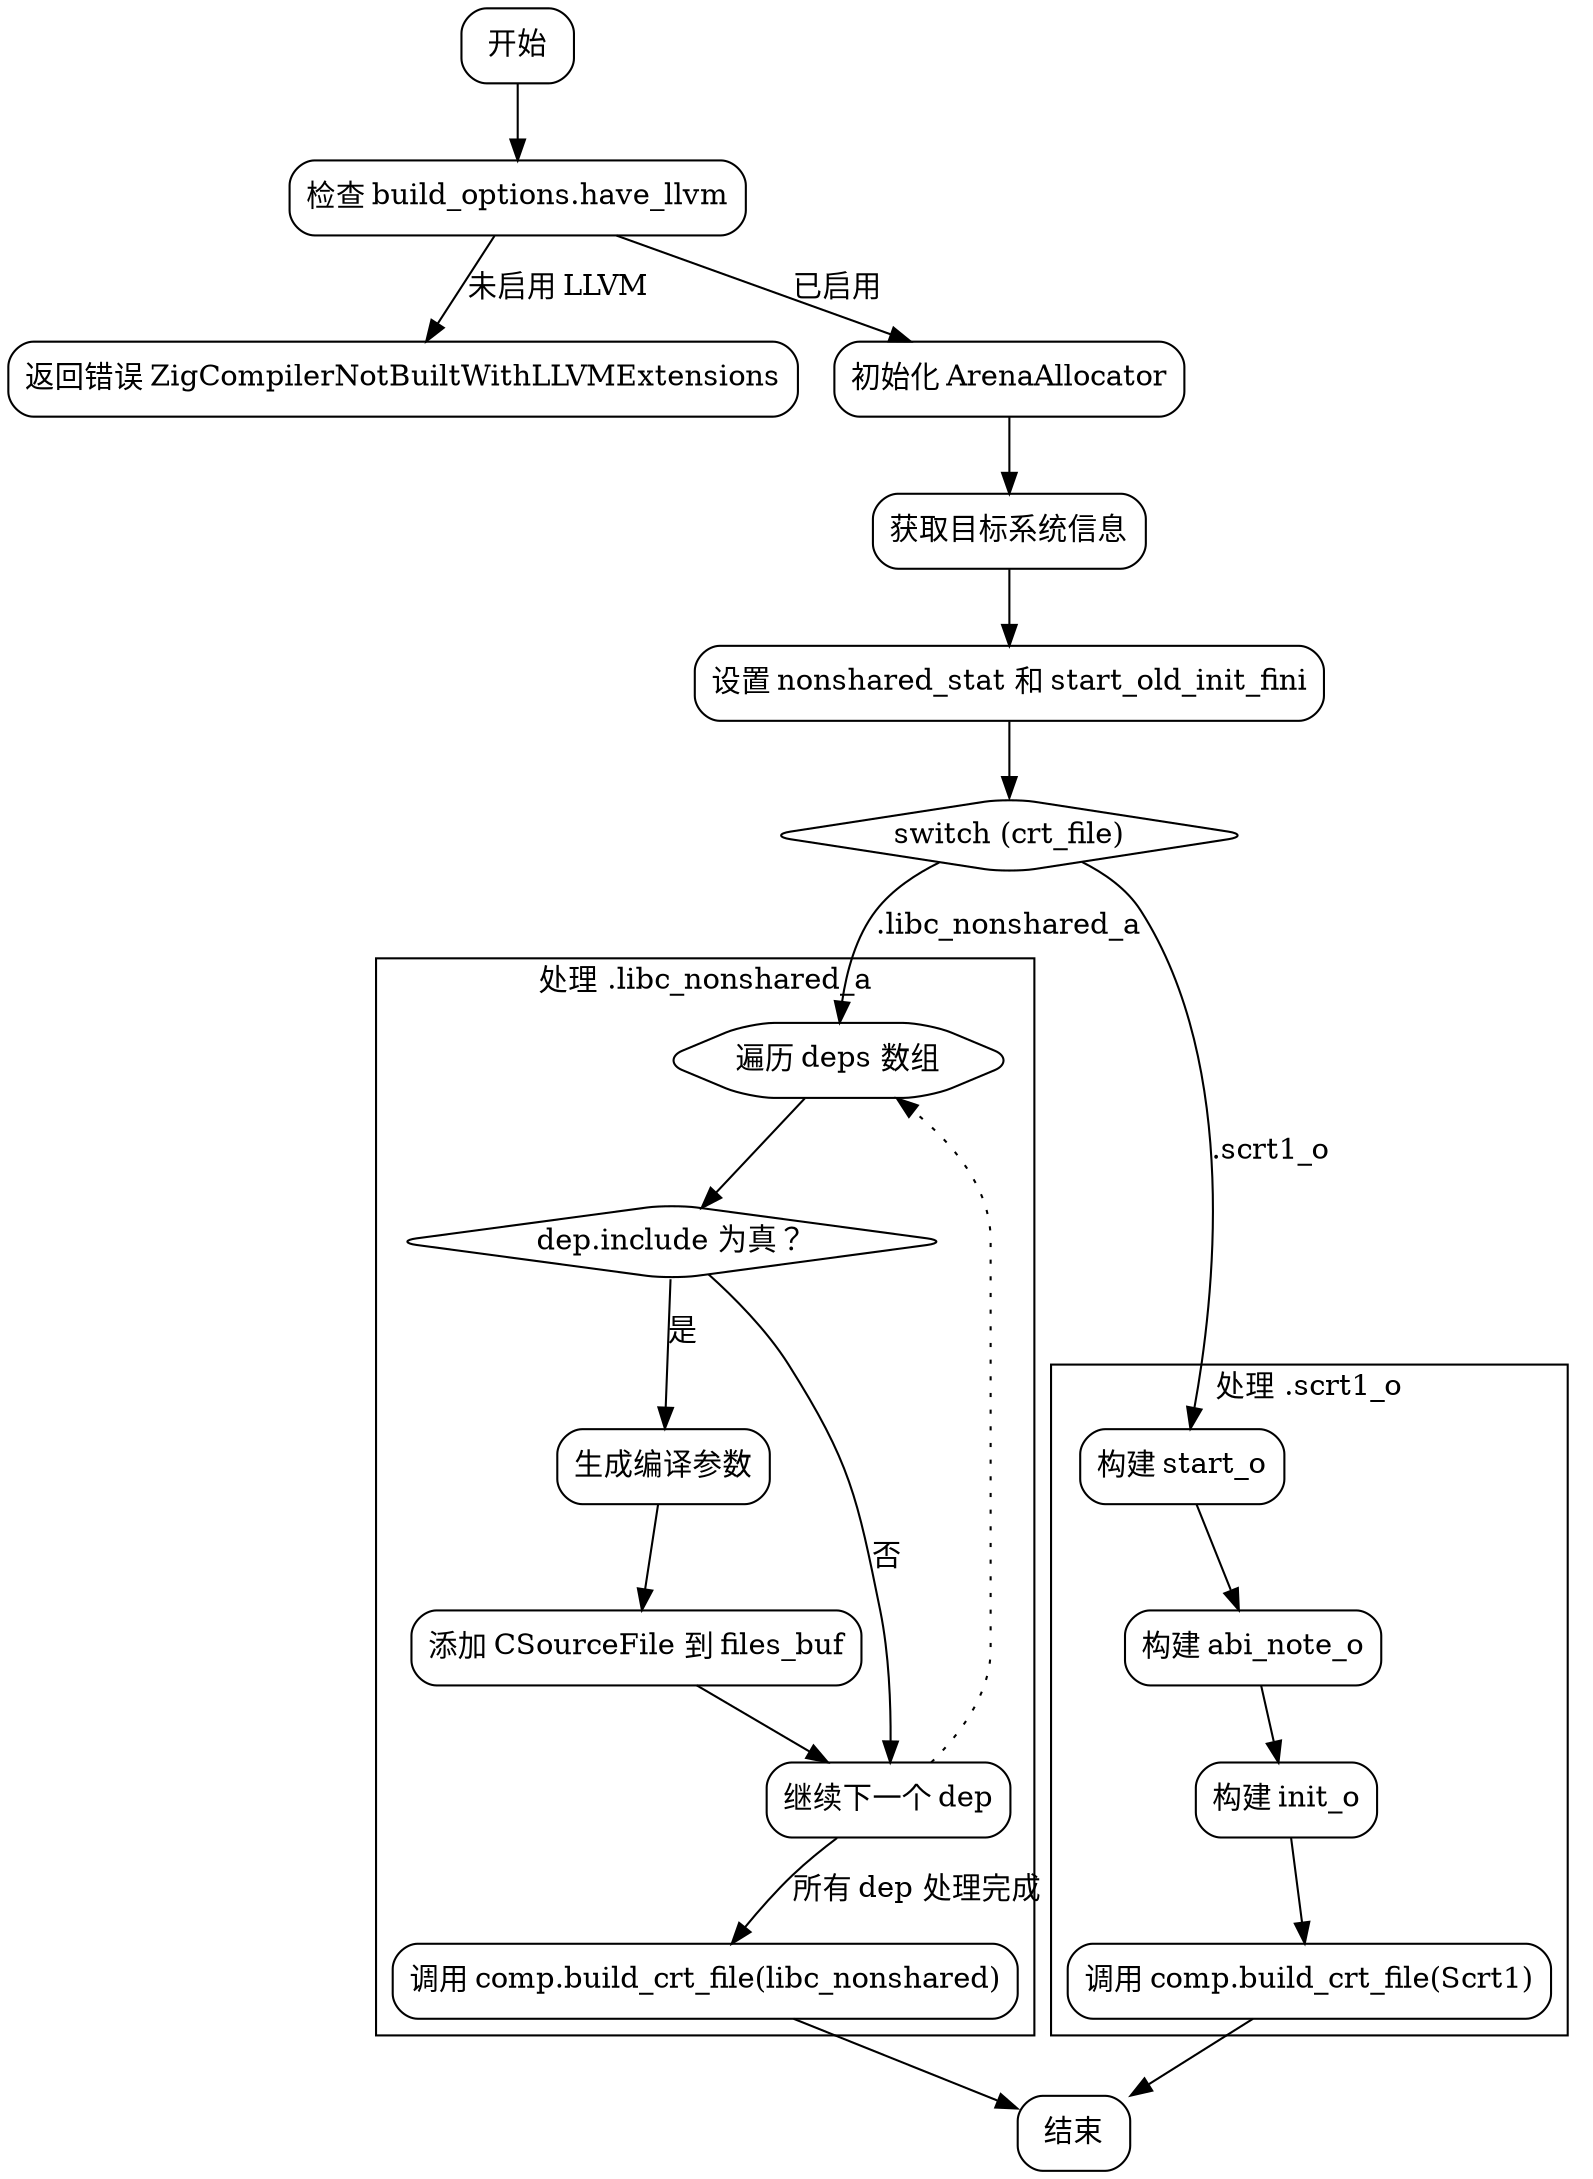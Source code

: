 
digraph buildCrtFile {
    node [shape=rectangle, style=rounded];

    start [label="开始"];
    check_llvm [label="检查 build_options.have_llvm"];
    error_llvm [label="返回错误 ZigCompilerNotBuiltWithLLVMExtensions"];
    init_allocator [label="初始化 ArenaAllocator"];
    get_target [label="获取目标系统信息"];
    set_flags [label="设置 nonshared_stat 和 start_old_init_fini"];
    switch_crt_file [label="switch (crt_file)", shape=diamond];

    subgraph cluster_scrt1 {
        label="处理 .scrt1_o";
        scrt1_start [label="构建 start_o"];
        scrt1_abi_note [label="构建 abi_note_o"];
        scrt1_init [label="构建 init_o"];
        scrt1_build [label="调用 comp.build_crt_file(Scrt1)"];
        scrt1_start -> scrt1_abi_note -> scrt1_init -> scrt1_build;
    }

    subgraph cluster_nonshared {
        label="处理 .libc_nonshared_a";
        nonshared_loop_start [label="遍历 deps 数组", shape=hexagon];
        check_include [label="dep.include 为真？", shape=diamond];
        build_args [label="生成编译参数"];
        add_file [label="添加 CSourceFile 到 files_buf"];
        loop_end [label="继续下一个 dep"];
        nonshared_build [label="调用 comp.build_crt_file(libc_nonshared)"];
        nonshared_loop_start -> check_include;
        check_include -> build_args [label="是"];
        check_include -> loop_end [label="否"];
        build_args -> add_file -> loop_end;
        loop_end -> nonshared_loop_start [style=dotted];
        loop_end -> nonshared_build [label="所有 dep 处理完成"];
    }

    start -> check_llvm;
    check_llvm -> error_llvm [label="未启用 LLVM"];
    check_llvm -> init_allocator [label="已启用"];
    init_allocator -> get_target;
    get_target -> set_flags;
    set_flags -> switch_crt_file;

    switch_crt_file -> scrt1_start [label=".scrt1_o"];
    switch_crt_file -> nonshared_loop_start [label=".libc_nonshared_a"];

    scrt1_build -> end;
    nonshared_build -> end;

    end [label="结束"];
}
